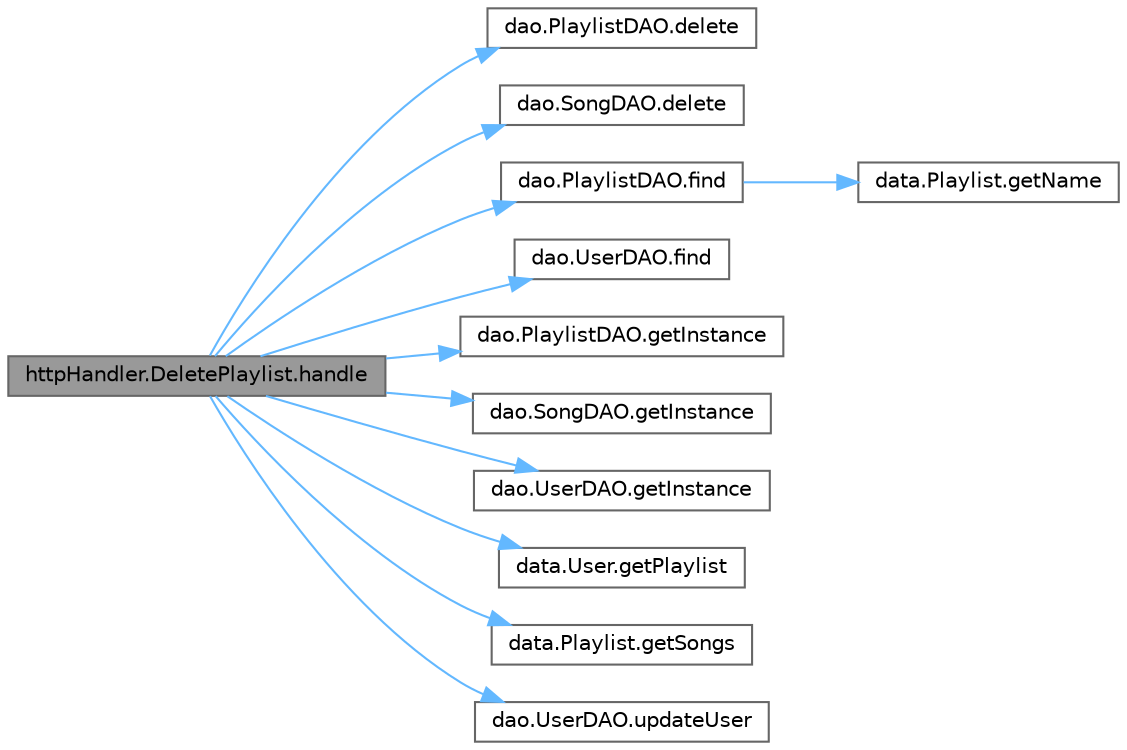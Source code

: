 digraph "httpHandler.DeletePlaylist.handle"
{
 // LATEX_PDF_SIZE
  bgcolor="transparent";
  edge [fontname=Helvetica,fontsize=10,labelfontname=Helvetica,labelfontsize=10];
  node [fontname=Helvetica,fontsize=10,shape=box,height=0.2,width=0.4];
  rankdir="LR";
  Node1 [label="httpHandler.DeletePlaylist.handle",height=0.2,width=0.4,color="gray40", fillcolor="grey60", style="filled", fontcolor="black",tooltip=" "];
  Node1 -> Node2 [color="steelblue1",style="solid"];
  Node2 [label="dao.PlaylistDAO.delete",height=0.2,width=0.4,color="grey40", fillcolor="white", style="filled",URL="$classdao_1_1_playlist_d_a_o.html#a6dbeab7a79b3ae4e9390039dbe1a73b2",tooltip=" "];
  Node1 -> Node3 [color="steelblue1",style="solid"];
  Node3 [label="dao.SongDAO.delete",height=0.2,width=0.4,color="grey40", fillcolor="white", style="filled",URL="$classdao_1_1_song_d_a_o.html#a82fda9eb1f46175f9a289e53ddfe01e4",tooltip=" "];
  Node1 -> Node4 [color="steelblue1",style="solid"];
  Node4 [label="dao.PlaylistDAO.find",height=0.2,width=0.4,color="grey40", fillcolor="white", style="filled",URL="$classdao_1_1_playlist_d_a_o.html#a25977c7d248359ad5ae5a6cacb4bf695",tooltip=" "];
  Node4 -> Node5 [color="steelblue1",style="solid"];
  Node5 [label="data.Playlist.getName",height=0.2,width=0.4,color="grey40", fillcolor="white", style="filled",URL="$classdata_1_1_playlist.html#a29844080fe012034f091b98138ea6765",tooltip=" "];
  Node1 -> Node6 [color="steelblue1",style="solid"];
  Node6 [label="dao.UserDAO.find",height=0.2,width=0.4,color="grey40", fillcolor="white", style="filled",URL="$classdao_1_1_user_d_a_o.html#ae7bd4491656b55c225907d3a9b86fcb5",tooltip=" "];
  Node1 -> Node7 [color="steelblue1",style="solid"];
  Node7 [label="dao.PlaylistDAO.getInstance",height=0.2,width=0.4,color="grey40", fillcolor="white", style="filled",URL="$classdao_1_1_playlist_d_a_o.html#aac30065db2512efa8a058b35d342c65c",tooltip=" "];
  Node1 -> Node8 [color="steelblue1",style="solid"];
  Node8 [label="dao.SongDAO.getInstance",height=0.2,width=0.4,color="grey40", fillcolor="white", style="filled",URL="$classdao_1_1_song_d_a_o.html#a5236780a40a7b2fc5884b1f265f1d398",tooltip=" "];
  Node1 -> Node9 [color="steelblue1",style="solid"];
  Node9 [label="dao.UserDAO.getInstance",height=0.2,width=0.4,color="grey40", fillcolor="white", style="filled",URL="$classdao_1_1_user_d_a_o.html#a80debe8257b2530374dc850e707ee9d0",tooltip=" "];
  Node1 -> Node10 [color="steelblue1",style="solid"];
  Node10 [label="data.User.getPlaylist",height=0.2,width=0.4,color="grey40", fillcolor="white", style="filled",URL="$classdata_1_1_user.html#a3c55df2986ec7863208d9d961673b32e",tooltip=" "];
  Node1 -> Node11 [color="steelblue1",style="solid"];
  Node11 [label="data.Playlist.getSongs",height=0.2,width=0.4,color="grey40", fillcolor="white", style="filled",URL="$classdata_1_1_playlist.html#a09858d451ab2f59c3a40720316ff82c9",tooltip=" "];
  Node1 -> Node12 [color="steelblue1",style="solid"];
  Node12 [label="dao.UserDAO.updateUser",height=0.2,width=0.4,color="grey40", fillcolor="white", style="filled",URL="$classdao_1_1_user_d_a_o.html#a73c83cd9229fc11c86c6b945ad0195c5",tooltip=" "];
}
